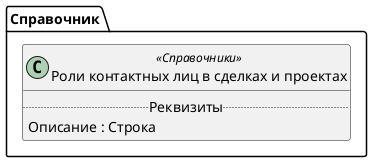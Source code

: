 ﻿@startuml РолиКонтактныхЛицВСделкахИПроектах
'!include templates.wsd
'..\include templates.wsd
class Справочник.РолиКонтактныхЛицВСделкахИПроектах as "Роли контактных лиц в сделках и проектах" <<Справочники>>
{
..Реквизиты..
Описание : Строка
}
@enduml
